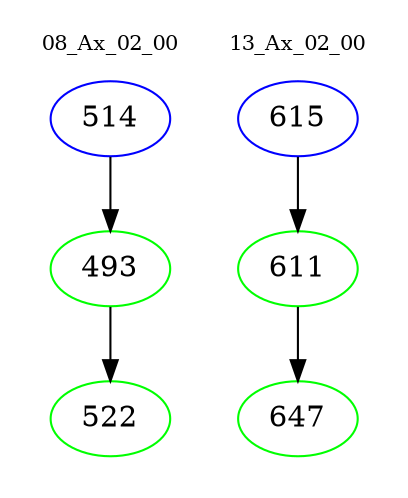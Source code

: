 digraph{
subgraph cluster_0 {
color = white
label = "08_Ax_02_00";
fontsize=10;
T0_514 [label="514", color="blue"]
T0_514 -> T0_493 [color="black"]
T0_493 [label="493", color="green"]
T0_493 -> T0_522 [color="black"]
T0_522 [label="522", color="green"]
}
subgraph cluster_1 {
color = white
label = "13_Ax_02_00";
fontsize=10;
T1_615 [label="615", color="blue"]
T1_615 -> T1_611 [color="black"]
T1_611 [label="611", color="green"]
T1_611 -> T1_647 [color="black"]
T1_647 [label="647", color="green"]
}
}

